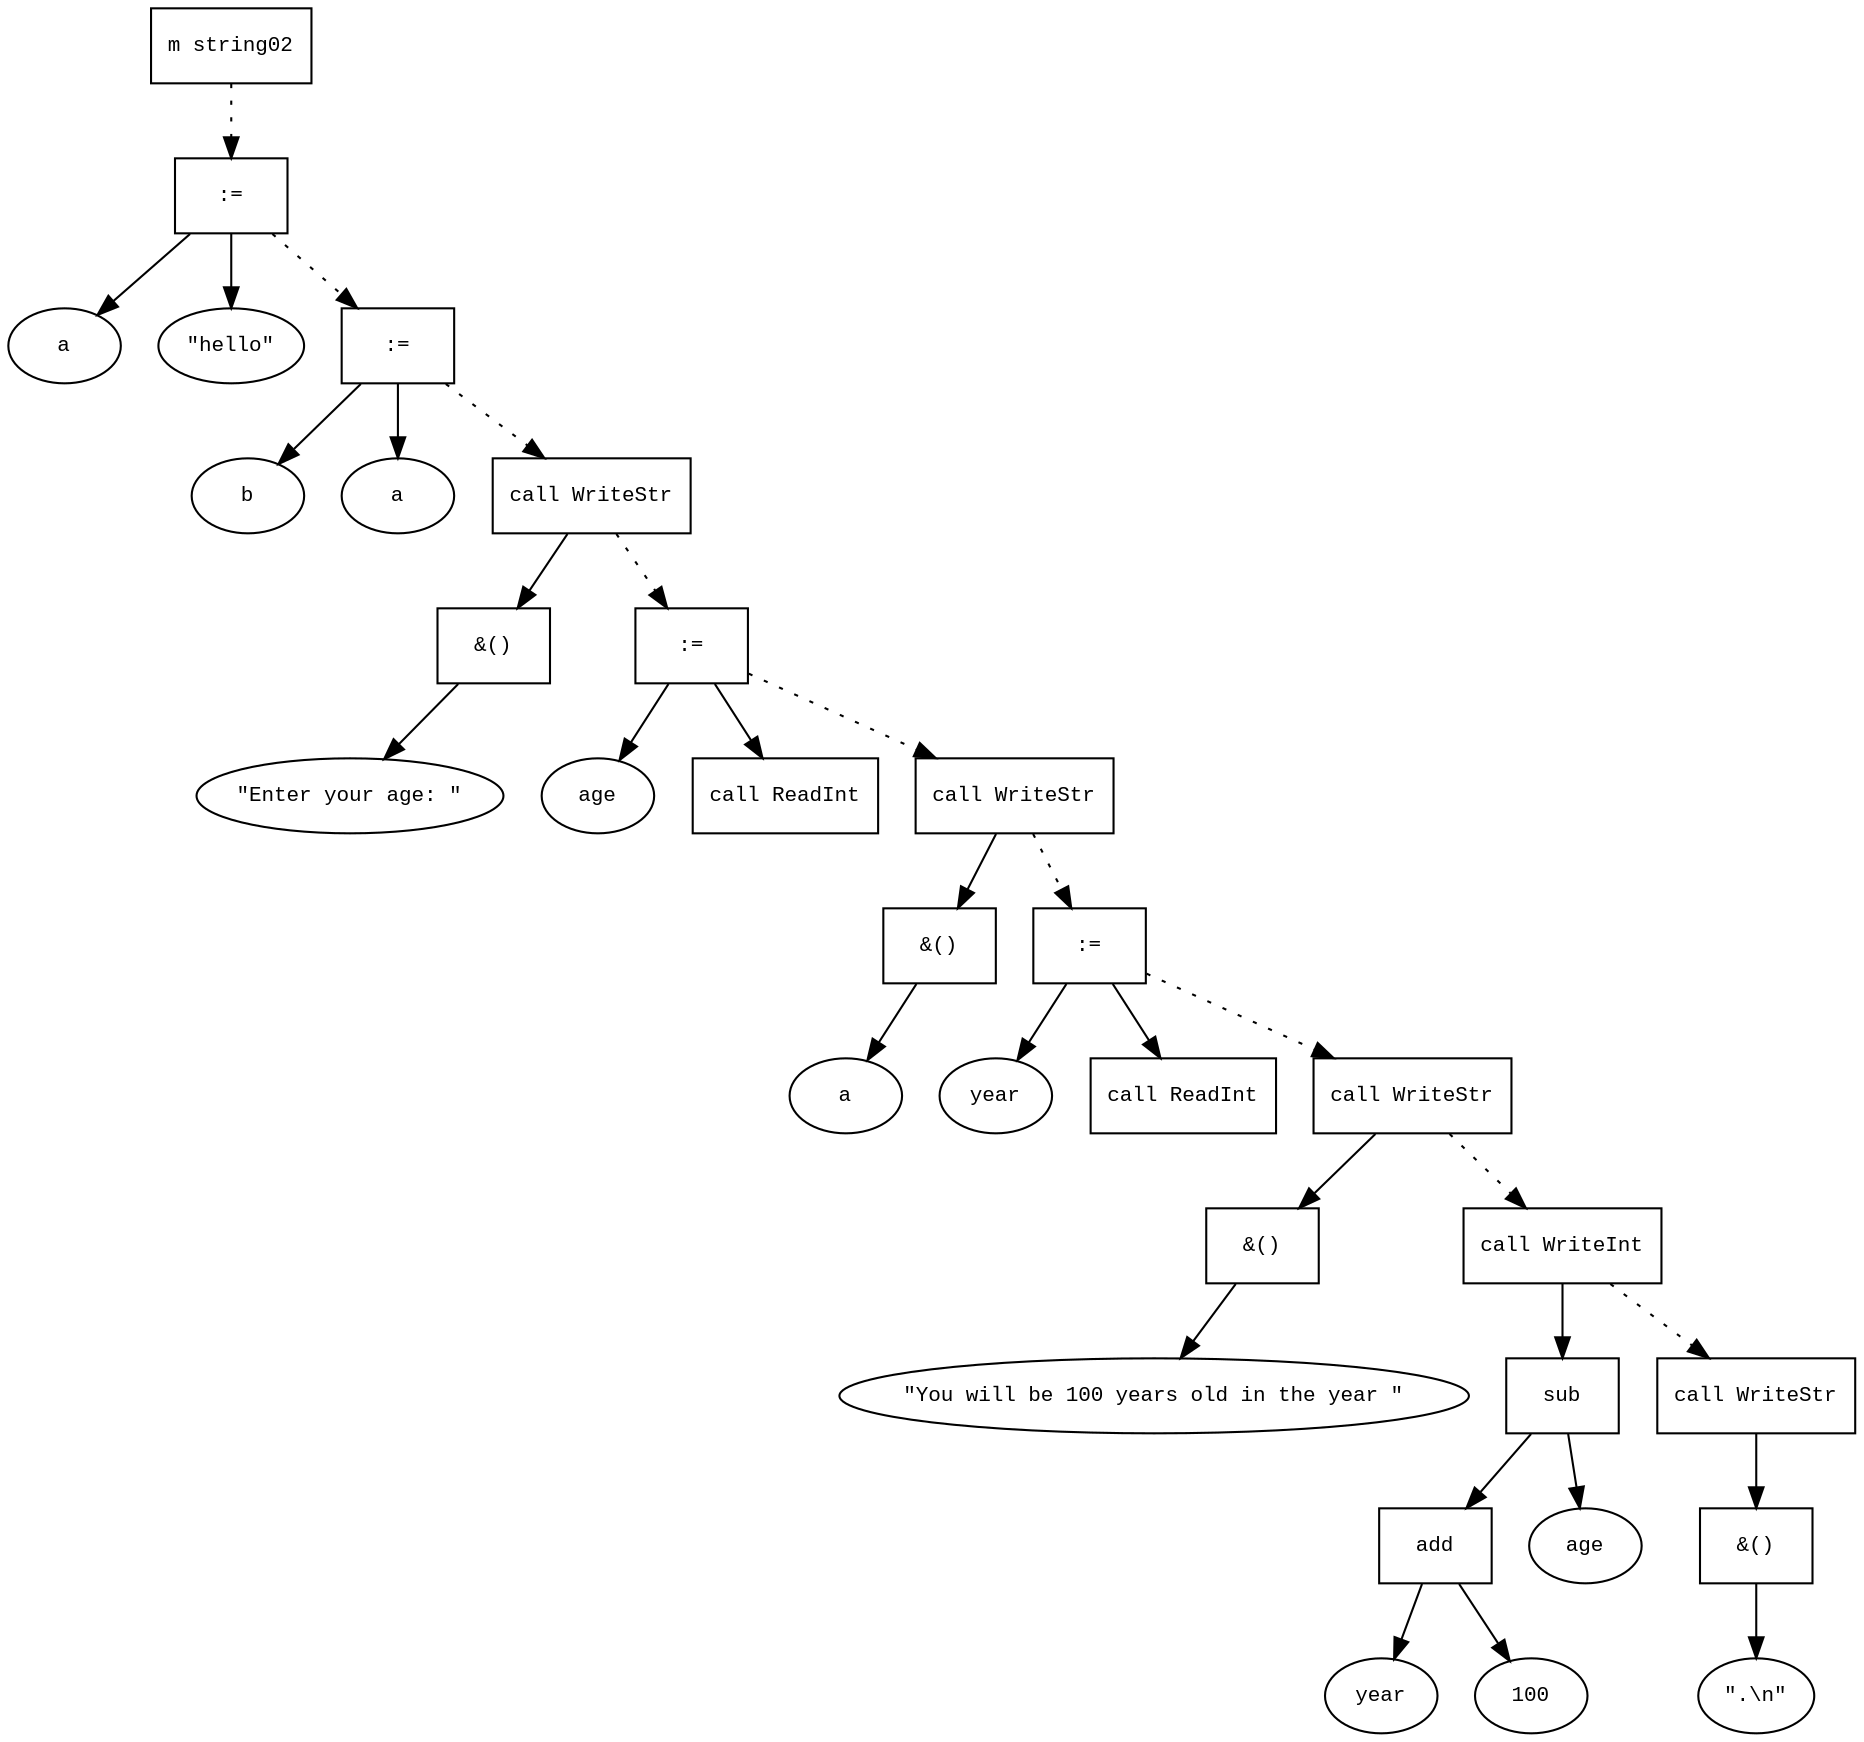 digraph AST {
  graph [fontname="Times New Roman",fontsize=10];
  node  [fontname="Courier New",fontsize=10];
  edge  [fontname="Times New Roman",fontsize=10];

  node0 [label="m string02",shape=box];
  node6 [label=":=",shape=box];
  node4 [label="a",shape=ellipse];
  node6->node4;
  node5 [label="\"hello\"",shape=ellipse];
  node6->node5;
  node0 -> node6 [style=dotted];
  node9 [label=":=",shape=box];
  node7 [label="b",shape=ellipse];
  node9->node7;
  node8 [label="a",shape=ellipse];
  node9->node8;
  node6 -> node9 [style=dotted];
  node10 [label="call WriteStr",shape=box];
  node12 [label="&()",shape=box];
  node11 [label="\"Enter your age: \"",shape=ellipse];
  node12->node11;
  node10->node12;
  node9 -> node10 [style=dotted];
  node16 [label=":=",shape=box];
  node14 [label="age",shape=ellipse];
  node16->node14;
  node15 [label="call ReadInt",shape=box];
  node16->node15;
  node10 -> node16 [style=dotted];
  node17 [label="call WriteStr",shape=box];
  node19 [label="&()",shape=box];
  node18 [label="a",shape=ellipse];
  node19->node18;
  node17->node19;
  node16 -> node17 [style=dotted];
  node23 [label=":=",shape=box];
  node21 [label="year",shape=ellipse];
  node23->node21;
  node22 [label="call ReadInt",shape=box];
  node23->node22;
  node17 -> node23 [style=dotted];
  node24 [label="call WriteStr",shape=box];
  node26 [label="&()",shape=box];
  node25 [label="\"You will be 100 years old in the year \"",shape=ellipse];
  node26->node25;
  node24->node26;
  node23 -> node24 [style=dotted];
  node28 [label="call WriteInt",shape=box];
  node33 [label="sub",shape=box];
  node31 [label="add",shape=box];
  node29 [label="year",shape=ellipse];
  node31->node29;
  node30 [label="100",shape=ellipse];
  node31->node30;
  node33->node31;
  node32 [label="age",shape=ellipse];
  node33->node32;
  node28->node33;
  node24 -> node28 [style=dotted];
  node35 [label="call WriteStr",shape=box];
  node37 [label="&()",shape=box];
  node36 [label="\".\\n\"",shape=ellipse];
  node37->node36;
  node35->node37;
  node28 -> node35 [style=dotted];
}
